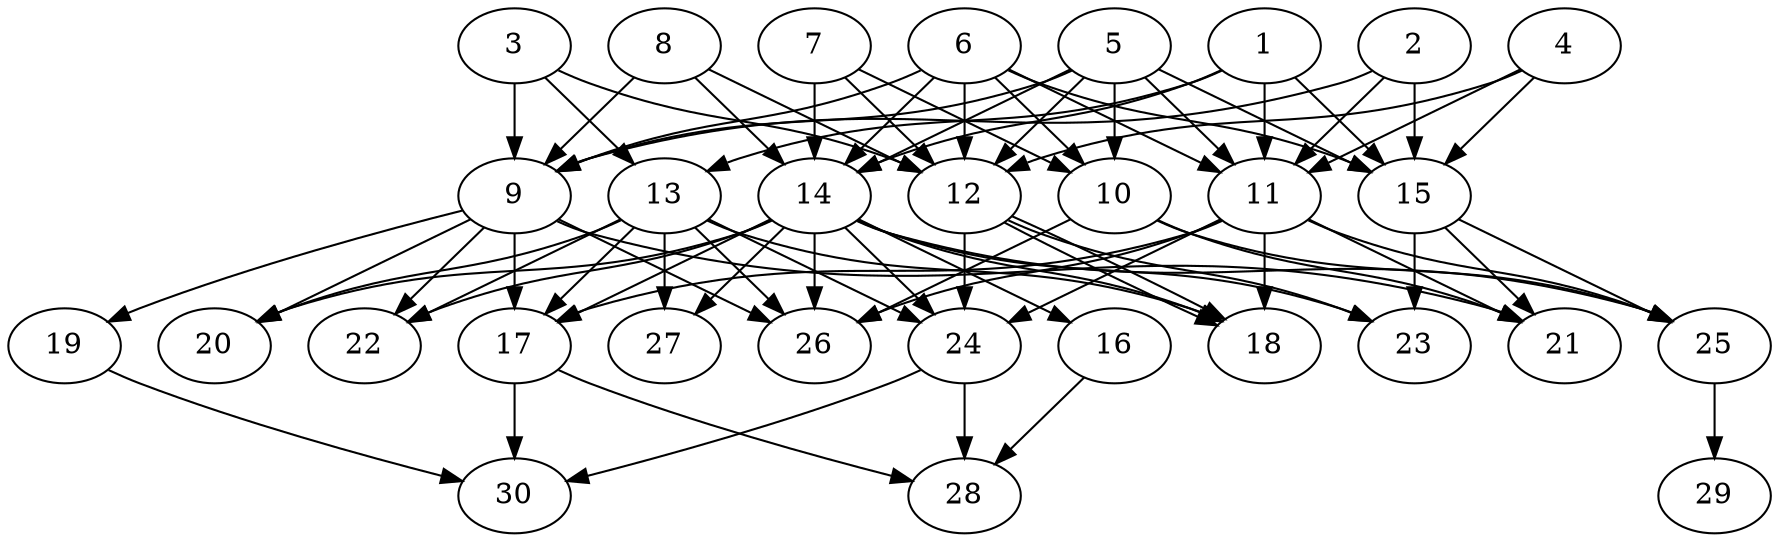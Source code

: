 // DAG automatically generated by daggen at Thu Oct  3 14:04:19 2019
// ./daggen --dot -n 30 --ccr 0.4 --fat 0.7 --regular 0.7 --density 0.7 --mindata 5242880 --maxdata 52428800 
digraph G {
  1 [size="26585600", alpha="0.10", expect_size="10634240"] 
  1 -> 11 [size ="10634240"]
  1 -> 13 [size ="10634240"]
  1 -> 14 [size ="10634240"]
  1 -> 15 [size ="10634240"]
  2 [size="96760320", alpha="0.13", expect_size="38704128"] 
  2 -> 9 [size ="38704128"]
  2 -> 11 [size ="38704128"]
  2 -> 15 [size ="38704128"]
  3 [size="118789120", alpha="0.01", expect_size="47515648"] 
  3 -> 9 [size ="47515648"]
  3 -> 12 [size ="47515648"]
  3 -> 13 [size ="47515648"]
  4 [size="21399040", alpha="0.19", expect_size="8559616"] 
  4 -> 11 [size ="8559616"]
  4 -> 12 [size ="8559616"]
  4 -> 15 [size ="8559616"]
  5 [size="103953920", alpha="0.12", expect_size="41581568"] 
  5 -> 9 [size ="41581568"]
  5 -> 10 [size ="41581568"]
  5 -> 11 [size ="41581568"]
  5 -> 12 [size ="41581568"]
  5 -> 14 [size ="41581568"]
  5 -> 15 [size ="41581568"]
  6 [size="13734400", alpha="0.05", expect_size="5493760"] 
  6 -> 9 [size ="5493760"]
  6 -> 10 [size ="5493760"]
  6 -> 11 [size ="5493760"]
  6 -> 12 [size ="5493760"]
  6 -> 14 [size ="5493760"]
  6 -> 15 [size ="5493760"]
  7 [size="26936320", alpha="0.11", expect_size="10774528"] 
  7 -> 10 [size ="10774528"]
  7 -> 12 [size ="10774528"]
  7 -> 14 [size ="10774528"]
  8 [size="51514880", alpha="0.07", expect_size="20605952"] 
  8 -> 9 [size ="20605952"]
  8 -> 12 [size ="20605952"]
  8 -> 14 [size ="20605952"]
  9 [size="34716160", alpha="0.19", expect_size="13886464"] 
  9 -> 17 [size ="13886464"]
  9 -> 19 [size ="13886464"]
  9 -> 20 [size ="13886464"]
  9 -> 21 [size ="13886464"]
  9 -> 22 [size ="13886464"]
  9 -> 26 [size ="13886464"]
  10 [size="72650240", alpha="0.19", expect_size="29060096"] 
  10 -> 21 [size ="29060096"]
  10 -> 25 [size ="29060096"]
  10 -> 26 [size ="29060096"]
  11 [size="74485760", alpha="0.10", expect_size="29794304"] 
  11 -> 17 [size ="29794304"]
  11 -> 18 [size ="29794304"]
  11 -> 21 [size ="29794304"]
  11 -> 24 [size ="29794304"]
  11 -> 25 [size ="29794304"]
  11 -> 26 [size ="29794304"]
  12 [size="16076800", alpha="0.03", expect_size="6430720"] 
  12 -> 18 [size ="6430720"]
  12 -> 18 [size ="6430720"]
  12 -> 23 [size ="6430720"]
  12 -> 24 [size ="6430720"]
  13 [size="92096000", alpha="0.00", expect_size="36838400"] 
  13 -> 17 [size ="36838400"]
  13 -> 18 [size ="36838400"]
  13 -> 20 [size ="36838400"]
  13 -> 22 [size ="36838400"]
  13 -> 24 [size ="36838400"]
  13 -> 26 [size ="36838400"]
  13 -> 27 [size ="36838400"]
  14 [size="99809280", alpha="0.16", expect_size="39923712"] 
  14 -> 16 [size ="39923712"]
  14 -> 17 [size ="39923712"]
  14 -> 18 [size ="39923712"]
  14 -> 20 [size ="39923712"]
  14 -> 22 [size ="39923712"]
  14 -> 23 [size ="39923712"]
  14 -> 24 [size ="39923712"]
  14 -> 25 [size ="39923712"]
  14 -> 26 [size ="39923712"]
  14 -> 27 [size ="39923712"]
  15 [size="95016960", alpha="0.03", expect_size="38006784"] 
  15 -> 21 [size ="38006784"]
  15 -> 23 [size ="38006784"]
  15 -> 25 [size ="38006784"]
  16 [size="45127680", alpha="0.06", expect_size="18051072"] 
  16 -> 28 [size ="18051072"]
  17 [size="74286080", alpha="0.03", expect_size="29714432"] 
  17 -> 28 [size ="29714432"]
  17 -> 30 [size ="29714432"]
  18 [size="22840320", alpha="0.03", expect_size="9136128"] 
  19 [size="64061440", alpha="0.10", expect_size="25624576"] 
  19 -> 30 [size ="25624576"]
  20 [size="60451840", alpha="0.17", expect_size="24180736"] 
  21 [size="54082560", alpha="0.06", expect_size="21633024"] 
  22 [size="111546880", alpha="0.10", expect_size="44618752"] 
  23 [size="128194560", alpha="0.11", expect_size="51277824"] 
  24 [size="130964480", alpha="0.14", expect_size="52385792"] 
  24 -> 28 [size ="52385792"]
  24 -> 30 [size ="52385792"]
  25 [size="109839360", alpha="0.13", expect_size="43935744"] 
  25 -> 29 [size ="43935744"]
  26 [size="125086720", alpha="0.11", expect_size="50034688"] 
  27 [size="39943680", alpha="0.12", expect_size="15977472"] 
  28 [size="57571840", alpha="0.19", expect_size="23028736"] 
  29 [size="77798400", alpha="0.10", expect_size="31119360"] 
  30 [size="17226240", alpha="0.11", expect_size="6890496"] 
}
